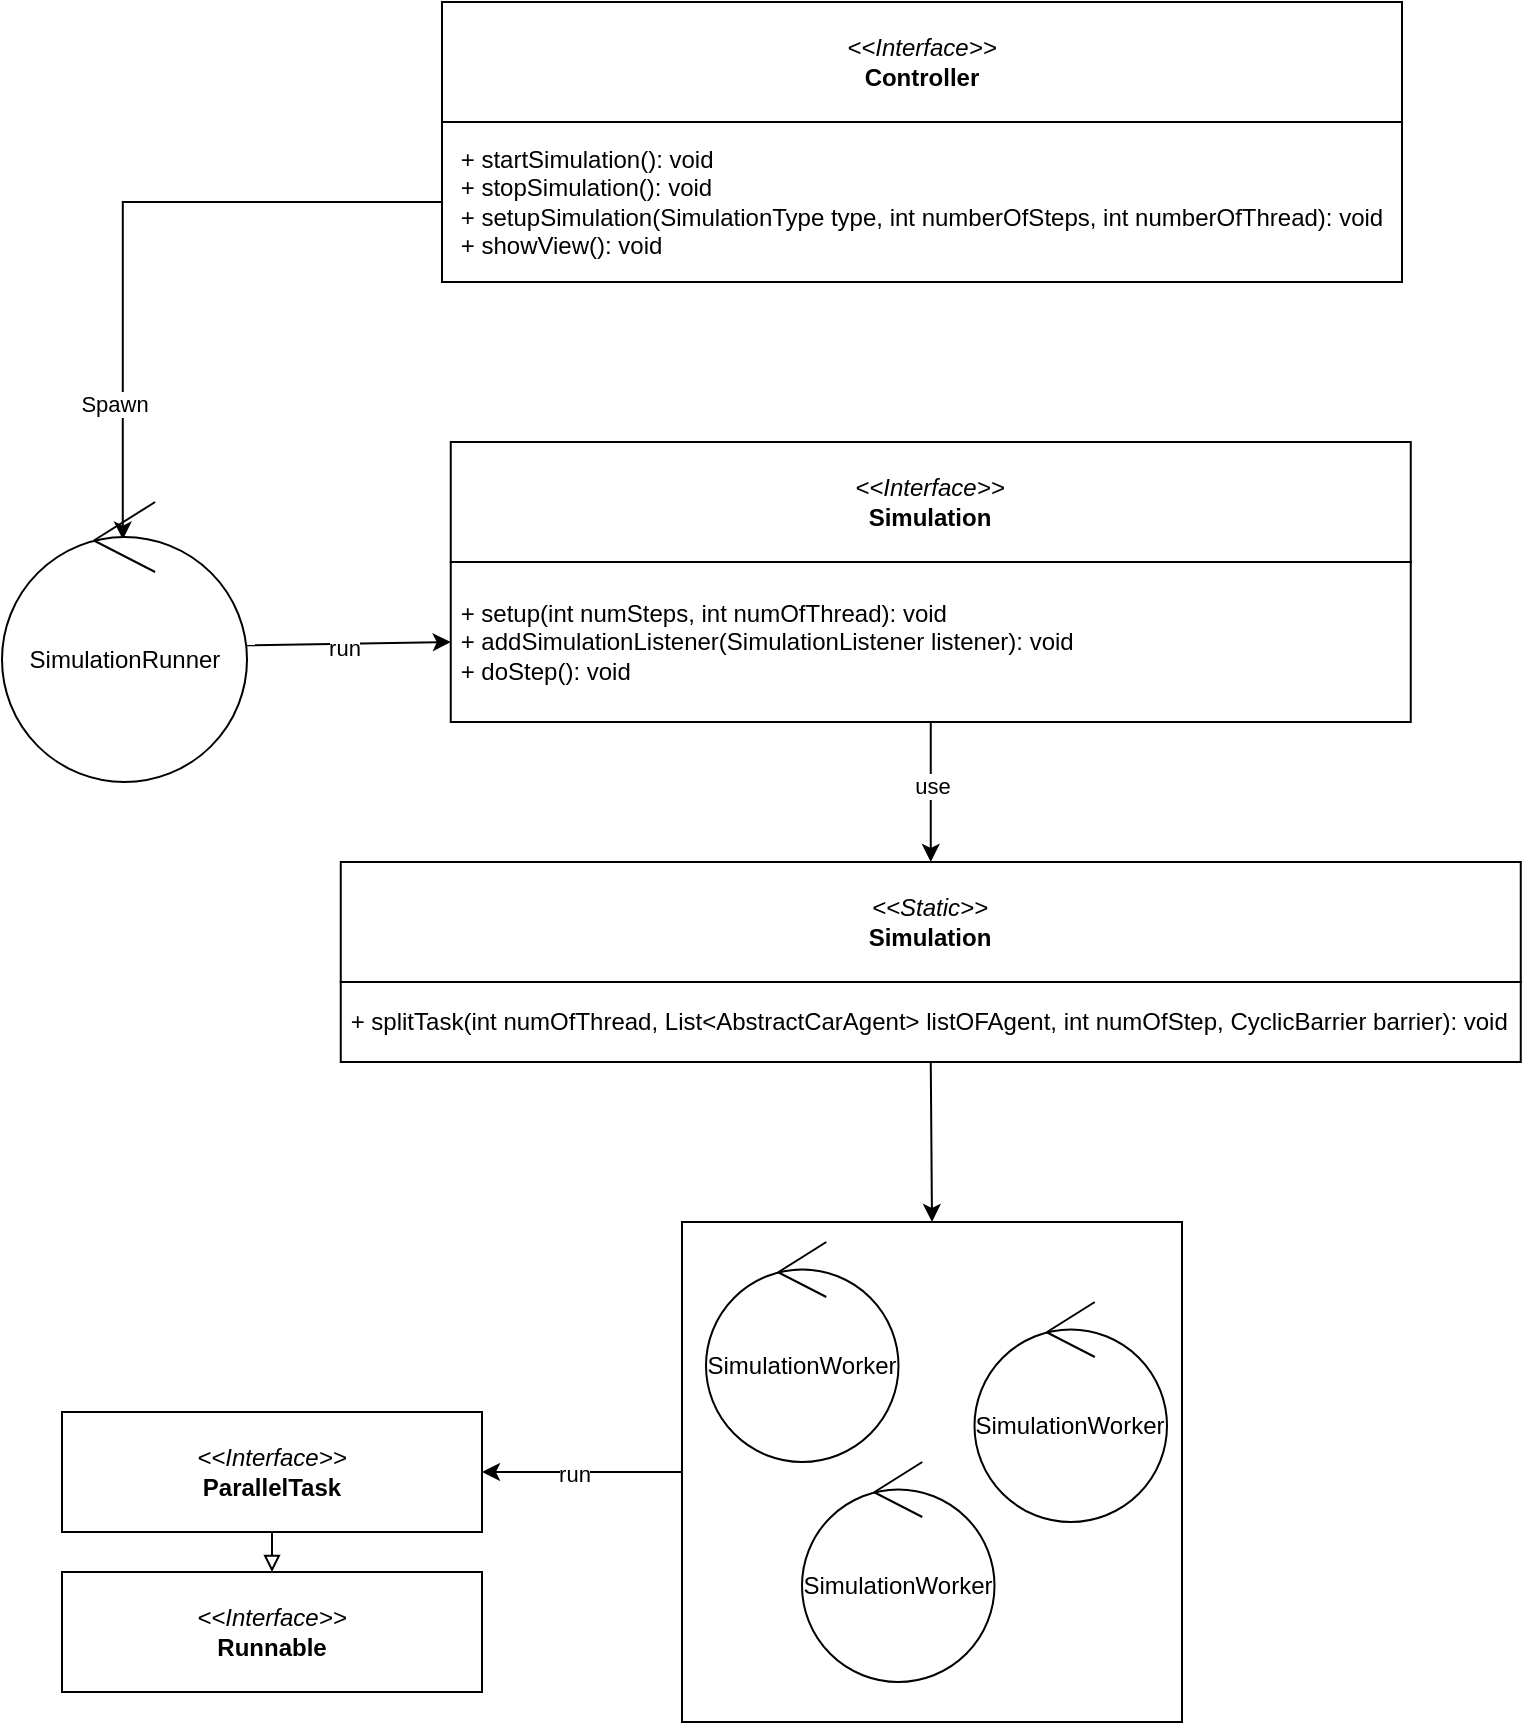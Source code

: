 <mxfile version="24.0.4" type="github">
  <diagram id="C5RBs43oDa-KdzZeNtuy" name="Page-1">
    <mxGraphModel dx="1687" dy="878" grid="1" gridSize="10" guides="1" tooltips="1" connect="1" arrows="1" fold="1" page="1" pageScale="1" pageWidth="827" pageHeight="1169" math="0" shadow="0">
      <root>
        <mxCell id="WIyWlLk6GJQsqaUBKTNV-0" />
        <mxCell id="WIyWlLk6GJQsqaUBKTNV-1" parent="WIyWlLk6GJQsqaUBKTNV-0" />
        <mxCell id="NOwEHH1t8_DrOCpnonOM-1" value="&lt;i&gt;&amp;lt;&amp;lt;Interface&amp;gt;&amp;gt;&lt;/i&gt;&lt;div&gt;&lt;b&gt;Controller&lt;/b&gt;&lt;/div&gt;" style="rounded=0;whiteSpace=wrap;html=1;" vertex="1" parent="WIyWlLk6GJQsqaUBKTNV-1">
          <mxGeometry x="280" y="160" width="480" height="60" as="geometry" />
        </mxCell>
        <mxCell id="NOwEHH1t8_DrOCpnonOM-4" style="edgeStyle=orthogonalEdgeStyle;rounded=0;orthogonalLoop=1;jettySize=auto;html=1;entryX=0.493;entryY=0.134;entryDx=0;entryDy=0;entryPerimeter=0;" edge="1" parent="WIyWlLk6GJQsqaUBKTNV-1" source="NOwEHH1t8_DrOCpnonOM-2" target="NOwEHH1t8_DrOCpnonOM-7">
          <mxGeometry relative="1" as="geometry">
            <mxPoint x="120" y="430" as="targetPoint" />
          </mxGeometry>
        </mxCell>
        <mxCell id="NOwEHH1t8_DrOCpnonOM-5" value="Spawn" style="edgeLabel;html=1;align=center;verticalAlign=middle;resizable=0;points=[];" vertex="1" connectable="0" parent="NOwEHH1t8_DrOCpnonOM-4">
          <mxGeometry x="0.583" y="-5" relative="1" as="geometry">
            <mxPoint as="offset" />
          </mxGeometry>
        </mxCell>
        <mxCell id="NOwEHH1t8_DrOCpnonOM-2" value="&lt;div style=&quot;text-align: left;&quot;&gt;+ startSimulation(): void&lt;/div&gt;&lt;div style=&quot;text-align: left;&quot;&gt;+ s&lt;span style=&quot;background-color: initial;&quot;&gt;topSimulation(): void&lt;/span&gt;&lt;/div&gt;&lt;div style=&quot;text-align: left;&quot;&gt;&lt;span style=&quot;background-color: initial;&quot;&gt;+ setupSimulation(SimulationType type, int numberOfSteps, int numberOfThread): void&lt;/span&gt;&lt;/div&gt;&lt;div style=&quot;text-align: left;&quot;&gt;&lt;span style=&quot;background-color: initial;&quot;&gt;+ showView(): void&lt;/span&gt;&lt;/div&gt;" style="rounded=0;whiteSpace=wrap;html=1;" vertex="1" parent="WIyWlLk6GJQsqaUBKTNV-1">
          <mxGeometry x="280" y="220" width="480" height="80" as="geometry" />
        </mxCell>
        <mxCell id="NOwEHH1t8_DrOCpnonOM-7" value="SimulationRunner" style="ellipse;shape=umlControl;whiteSpace=wrap;html=1;" vertex="1" parent="WIyWlLk6GJQsqaUBKTNV-1">
          <mxGeometry x="60" y="410" width="122.5" height="140" as="geometry" />
        </mxCell>
        <mxCell id="NOwEHH1t8_DrOCpnonOM-8" value="&lt;i&gt;&amp;lt;&amp;lt;Interface&amp;gt;&amp;gt;&lt;/i&gt;&lt;div&gt;&lt;b&gt;Simulation&lt;/b&gt;&lt;/div&gt;" style="rounded=0;whiteSpace=wrap;html=1;" vertex="1" parent="WIyWlLk6GJQsqaUBKTNV-1">
          <mxGeometry x="284.38" y="380" width="480" height="60" as="geometry" />
        </mxCell>
        <mxCell id="NOwEHH1t8_DrOCpnonOM-10" style="rounded=0;orthogonalLoop=1;jettySize=auto;html=1;exitX=0;exitY=0.5;exitDx=0;exitDy=0;entryX=0.999;entryY=0.512;entryDx=0;entryDy=0;entryPerimeter=0;endArrow=none;endFill=0;startArrow=classic;startFill=1;" edge="1" parent="WIyWlLk6GJQsqaUBKTNV-1" source="NOwEHH1t8_DrOCpnonOM-9" target="NOwEHH1t8_DrOCpnonOM-7">
          <mxGeometry relative="1" as="geometry">
            <mxPoint x="220" y="510" as="targetPoint" />
          </mxGeometry>
        </mxCell>
        <mxCell id="NOwEHH1t8_DrOCpnonOM-25" value="run" style="edgeLabel;html=1;align=center;verticalAlign=middle;resizable=0;points=[];" vertex="1" connectable="0" parent="NOwEHH1t8_DrOCpnonOM-10">
          <mxGeometry x="0.051" y="2" relative="1" as="geometry">
            <mxPoint as="offset" />
          </mxGeometry>
        </mxCell>
        <mxCell id="NOwEHH1t8_DrOCpnonOM-15" style="edgeStyle=orthogonalEdgeStyle;rounded=0;orthogonalLoop=1;jettySize=auto;html=1;entryX=0.5;entryY=0;entryDx=0;entryDy=0;" edge="1" parent="WIyWlLk6GJQsqaUBKTNV-1" source="NOwEHH1t8_DrOCpnonOM-9" target="NOwEHH1t8_DrOCpnonOM-12">
          <mxGeometry relative="1" as="geometry" />
        </mxCell>
        <mxCell id="NOwEHH1t8_DrOCpnonOM-16" value="use" style="edgeLabel;html=1;align=center;verticalAlign=middle;resizable=0;points=[];" vertex="1" connectable="0" parent="NOwEHH1t8_DrOCpnonOM-15">
          <mxGeometry x="-0.1" relative="1" as="geometry">
            <mxPoint as="offset" />
          </mxGeometry>
        </mxCell>
        <mxCell id="NOwEHH1t8_DrOCpnonOM-9" value="&lt;div style=&quot;&quot;&gt;&amp;nbsp;+ setup(int numSteps, int numOfThread): void&lt;br&gt;&lt;/div&gt;&lt;div style=&quot;&quot;&gt;&lt;div style=&quot;&quot;&gt;&amp;nbsp;+ addSimulationListener(SimulationListener listener): void&lt;/div&gt;&lt;div style=&quot;&quot;&gt;&lt;span style=&quot;background-color: initial;&quot;&gt;&amp;nbsp;+ doStep(): void&lt;/span&gt;&lt;br&gt;&lt;/div&gt;&lt;/div&gt;" style="rounded=0;whiteSpace=wrap;html=1;align=left;" vertex="1" parent="WIyWlLk6GJQsqaUBKTNV-1">
          <mxGeometry x="284.38" y="440" width="480" height="80" as="geometry" />
        </mxCell>
        <mxCell id="NOwEHH1t8_DrOCpnonOM-12" value="&lt;i&gt;&amp;lt;&amp;lt;Static&amp;gt;&amp;gt;&lt;/i&gt;&lt;div&gt;&lt;b&gt;Simulation&lt;/b&gt;&lt;/div&gt;" style="rounded=0;whiteSpace=wrap;html=1;" vertex="1" parent="WIyWlLk6GJQsqaUBKTNV-1">
          <mxGeometry x="229.38" y="590" width="590" height="60" as="geometry" />
        </mxCell>
        <mxCell id="NOwEHH1t8_DrOCpnonOM-14" value="&lt;div style=&quot;&quot;&gt;&amp;nbsp;+ splitTask(&lt;span style=&quot;background-color: initial;&quot;&gt;int numOfThread, List&amp;lt;AbstractCarAgent&amp;gt; listOFAgent, int numOfStep,&amp;nbsp;&lt;/span&gt;&lt;span style=&quot;background-color: initial;&quot;&gt;CyclicBarrier barrier&lt;/span&gt;): void&lt;/div&gt;" style="rounded=0;whiteSpace=wrap;html=1;align=left;" vertex="1" parent="WIyWlLk6GJQsqaUBKTNV-1">
          <mxGeometry x="229.38" y="650" width="590" height="40" as="geometry" />
        </mxCell>
        <mxCell id="NOwEHH1t8_DrOCpnonOM-17" style="rounded=0;orthogonalLoop=1;jettySize=auto;html=1;exitX=0.5;exitY=1;exitDx=0;exitDy=0;entryX=0.5;entryY=0;entryDx=0;entryDy=0;" edge="1" parent="WIyWlLk6GJQsqaUBKTNV-1" source="NOwEHH1t8_DrOCpnonOM-14" target="NOwEHH1t8_DrOCpnonOM-21">
          <mxGeometry relative="1" as="geometry">
            <mxPoint x="604.38" y="770" as="sourcePoint" />
            <mxPoint x="503.299" y="750" as="targetPoint" />
          </mxGeometry>
        </mxCell>
        <mxCell id="NOwEHH1t8_DrOCpnonOM-18" value="Spawn" style="edgeLabel;html=1;align=center;verticalAlign=middle;resizable=0;points=[];" vertex="1" connectable="0" parent="NOwEHH1t8_DrOCpnonOM-17">
          <mxGeometry x="0.583" y="-5" relative="1" as="geometry">
            <mxPoint x="80" y="70" as="offset" />
          </mxGeometry>
        </mxCell>
        <mxCell id="NOwEHH1t8_DrOCpnonOM-33" style="rounded=0;orthogonalLoop=1;jettySize=auto;html=1;exitX=0;exitY=0.5;exitDx=0;exitDy=0;entryX=1;entryY=0.5;entryDx=0;entryDy=0;" edge="1" parent="WIyWlLk6GJQsqaUBKTNV-1" source="NOwEHH1t8_DrOCpnonOM-21" target="NOwEHH1t8_DrOCpnonOM-26">
          <mxGeometry relative="1" as="geometry" />
        </mxCell>
        <mxCell id="NOwEHH1t8_DrOCpnonOM-34" value="run" style="edgeLabel;html=1;align=center;verticalAlign=middle;resizable=0;points=[];" vertex="1" connectable="0" parent="NOwEHH1t8_DrOCpnonOM-33">
          <mxGeometry x="0.081" y="1" relative="1" as="geometry">
            <mxPoint as="offset" />
          </mxGeometry>
        </mxCell>
        <mxCell id="NOwEHH1t8_DrOCpnonOM-21" value="" style="whiteSpace=wrap;html=1;aspect=fixed;" vertex="1" parent="WIyWlLk6GJQsqaUBKTNV-1">
          <mxGeometry x="400" y="770" width="250" height="250" as="geometry" />
        </mxCell>
        <mxCell id="NOwEHH1t8_DrOCpnonOM-22" value="SimulationWorker" style="ellipse;shape=umlControl;whiteSpace=wrap;html=1;" vertex="1" parent="WIyWlLk6GJQsqaUBKTNV-1">
          <mxGeometry x="412" y="780" width="96.25" height="110" as="geometry" />
        </mxCell>
        <mxCell id="NOwEHH1t8_DrOCpnonOM-23" value="SimulationWorker" style="ellipse;shape=umlControl;whiteSpace=wrap;html=1;" vertex="1" parent="WIyWlLk6GJQsqaUBKTNV-1">
          <mxGeometry x="546.25" y="810" width="96.25" height="110" as="geometry" />
        </mxCell>
        <mxCell id="NOwEHH1t8_DrOCpnonOM-24" value="SimulationWorker" style="ellipse;shape=umlControl;whiteSpace=wrap;html=1;" vertex="1" parent="WIyWlLk6GJQsqaUBKTNV-1">
          <mxGeometry x="460" y="890" width="96.25" height="110" as="geometry" />
        </mxCell>
        <mxCell id="NOwEHH1t8_DrOCpnonOM-30" style="edgeStyle=orthogonalEdgeStyle;rounded=0;orthogonalLoop=1;jettySize=auto;html=1;exitX=0.5;exitY=1;exitDx=0;exitDy=0;entryX=0.5;entryY=0;entryDx=0;entryDy=0;endArrow=block;endFill=0;" edge="1" parent="WIyWlLk6GJQsqaUBKTNV-1" source="NOwEHH1t8_DrOCpnonOM-26" target="NOwEHH1t8_DrOCpnonOM-29">
          <mxGeometry relative="1" as="geometry" />
        </mxCell>
        <mxCell id="NOwEHH1t8_DrOCpnonOM-26" value="&lt;i&gt;&amp;lt;&amp;lt;Interface&amp;gt;&amp;gt;&lt;/i&gt;&lt;div&gt;&lt;b&gt;ParallelTask&lt;/b&gt;&lt;/div&gt;" style="rounded=0;whiteSpace=wrap;html=1;" vertex="1" parent="WIyWlLk6GJQsqaUBKTNV-1">
          <mxGeometry x="90" y="865" width="210" height="60" as="geometry" />
        </mxCell>
        <mxCell id="NOwEHH1t8_DrOCpnonOM-29" value="&lt;i&gt;&amp;lt;&amp;lt;Interface&amp;gt;&amp;gt;&lt;/i&gt;&lt;div&gt;&lt;b&gt;Runnable&lt;/b&gt;&lt;/div&gt;" style="rounded=0;whiteSpace=wrap;html=1;" vertex="1" parent="WIyWlLk6GJQsqaUBKTNV-1">
          <mxGeometry x="90" y="945" width="210" height="60" as="geometry" />
        </mxCell>
      </root>
    </mxGraphModel>
  </diagram>
</mxfile>
